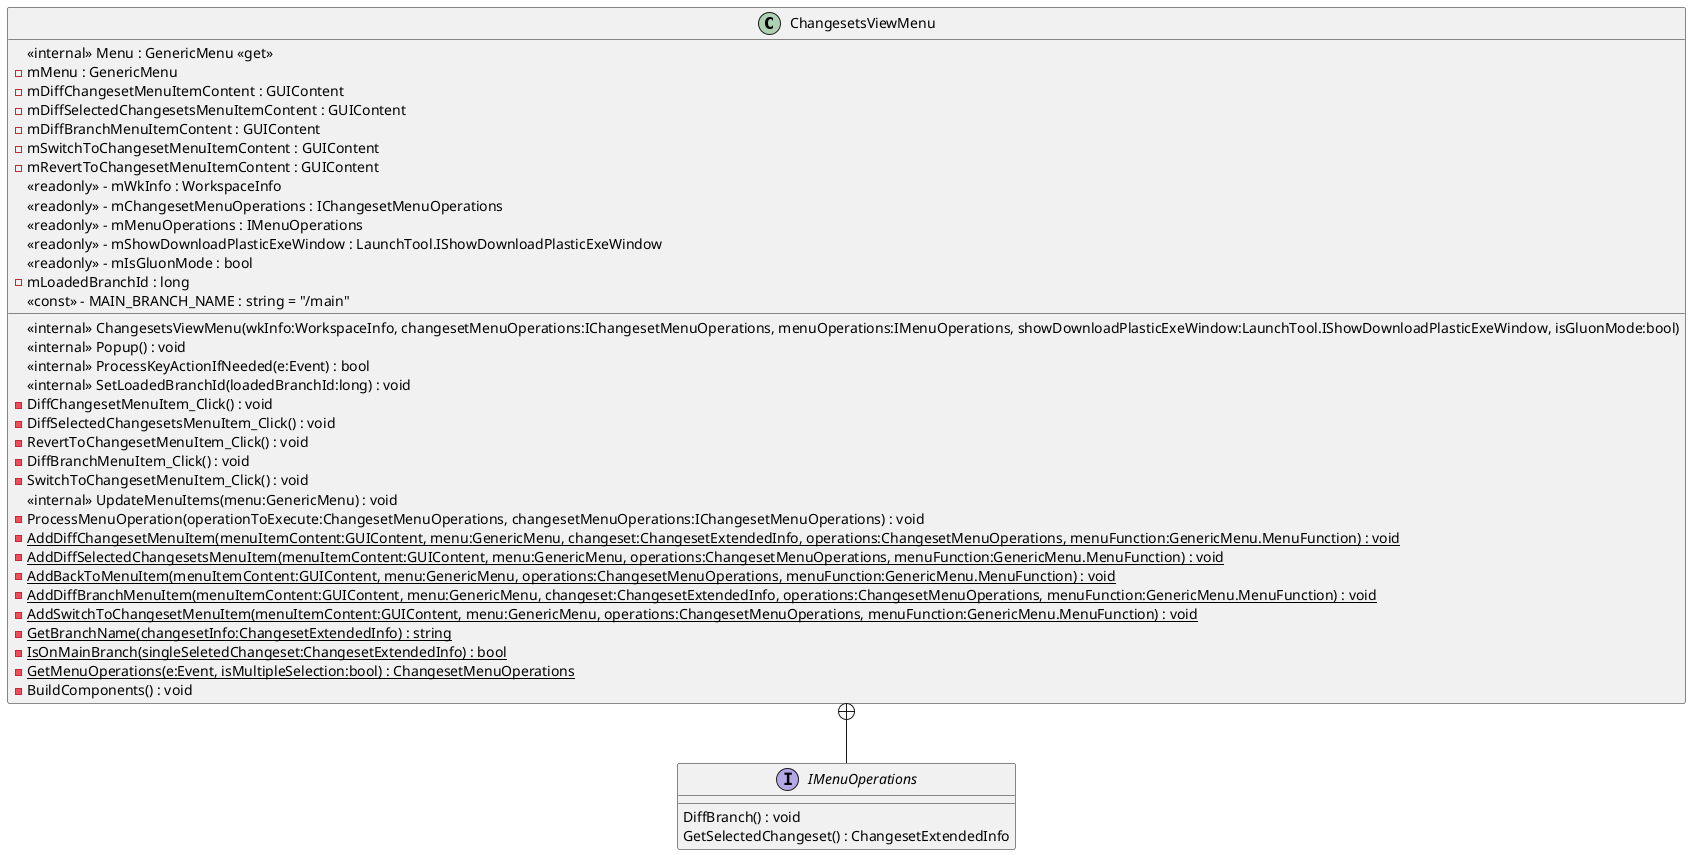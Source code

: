 @startuml
class ChangesetsViewMenu {
    <<internal>> Menu : GenericMenu <<get>>
    <<internal>> ChangesetsViewMenu(wkInfo:WorkspaceInfo, changesetMenuOperations:IChangesetMenuOperations, menuOperations:IMenuOperations, showDownloadPlasticExeWindow:LaunchTool.IShowDownloadPlasticExeWindow, isGluonMode:bool)
    <<internal>> Popup() : void
    <<internal>> ProcessKeyActionIfNeeded(e:Event) : bool
    <<internal>> SetLoadedBranchId(loadedBranchId:long) : void
    - DiffChangesetMenuItem_Click() : void
    - DiffSelectedChangesetsMenuItem_Click() : void
    - RevertToChangesetMenuItem_Click() : void
    - DiffBranchMenuItem_Click() : void
    - SwitchToChangesetMenuItem_Click() : void
    <<internal>> UpdateMenuItems(menu:GenericMenu) : void
    - ProcessMenuOperation(operationToExecute:ChangesetMenuOperations, changesetMenuOperations:IChangesetMenuOperations) : void
    {static} - AddDiffChangesetMenuItem(menuItemContent:GUIContent, menu:GenericMenu, changeset:ChangesetExtendedInfo, operations:ChangesetMenuOperations, menuFunction:GenericMenu.MenuFunction) : void
    {static} - AddDiffSelectedChangesetsMenuItem(menuItemContent:GUIContent, menu:GenericMenu, operations:ChangesetMenuOperations, menuFunction:GenericMenu.MenuFunction) : void
    {static} - AddBackToMenuItem(menuItemContent:GUIContent, menu:GenericMenu, operations:ChangesetMenuOperations, menuFunction:GenericMenu.MenuFunction) : void
    {static} - AddDiffBranchMenuItem(menuItemContent:GUIContent, menu:GenericMenu, changeset:ChangesetExtendedInfo, operations:ChangesetMenuOperations, menuFunction:GenericMenu.MenuFunction) : void
    {static} - AddSwitchToChangesetMenuItem(menuItemContent:GUIContent, menu:GenericMenu, operations:ChangesetMenuOperations, menuFunction:GenericMenu.MenuFunction) : void
    {static} - GetBranchName(changesetInfo:ChangesetExtendedInfo) : string
    {static} - IsOnMainBranch(singleSeletedChangeset:ChangesetExtendedInfo) : bool
    {static} - GetMenuOperations(e:Event, isMultipleSelection:bool) : ChangesetMenuOperations
    - BuildComponents() : void
    - mMenu : GenericMenu
    - mDiffChangesetMenuItemContent : GUIContent
    - mDiffSelectedChangesetsMenuItemContent : GUIContent
    - mDiffBranchMenuItemContent : GUIContent
    - mSwitchToChangesetMenuItemContent : GUIContent
    - mRevertToChangesetMenuItemContent : GUIContent
    <<readonly>> - mWkInfo : WorkspaceInfo
    <<readonly>> - mChangesetMenuOperations : IChangesetMenuOperations
    <<readonly>> - mMenuOperations : IMenuOperations
    <<readonly>> - mShowDownloadPlasticExeWindow : LaunchTool.IShowDownloadPlasticExeWindow
    <<readonly>> - mIsGluonMode : bool
    - mLoadedBranchId : long
    <<const>> - MAIN_BRANCH_NAME : string = "/main"
}
interface IMenuOperations {
    DiffBranch() : void
    GetSelectedChangeset() : ChangesetExtendedInfo
}
ChangesetsViewMenu +-- IMenuOperations
@enduml
